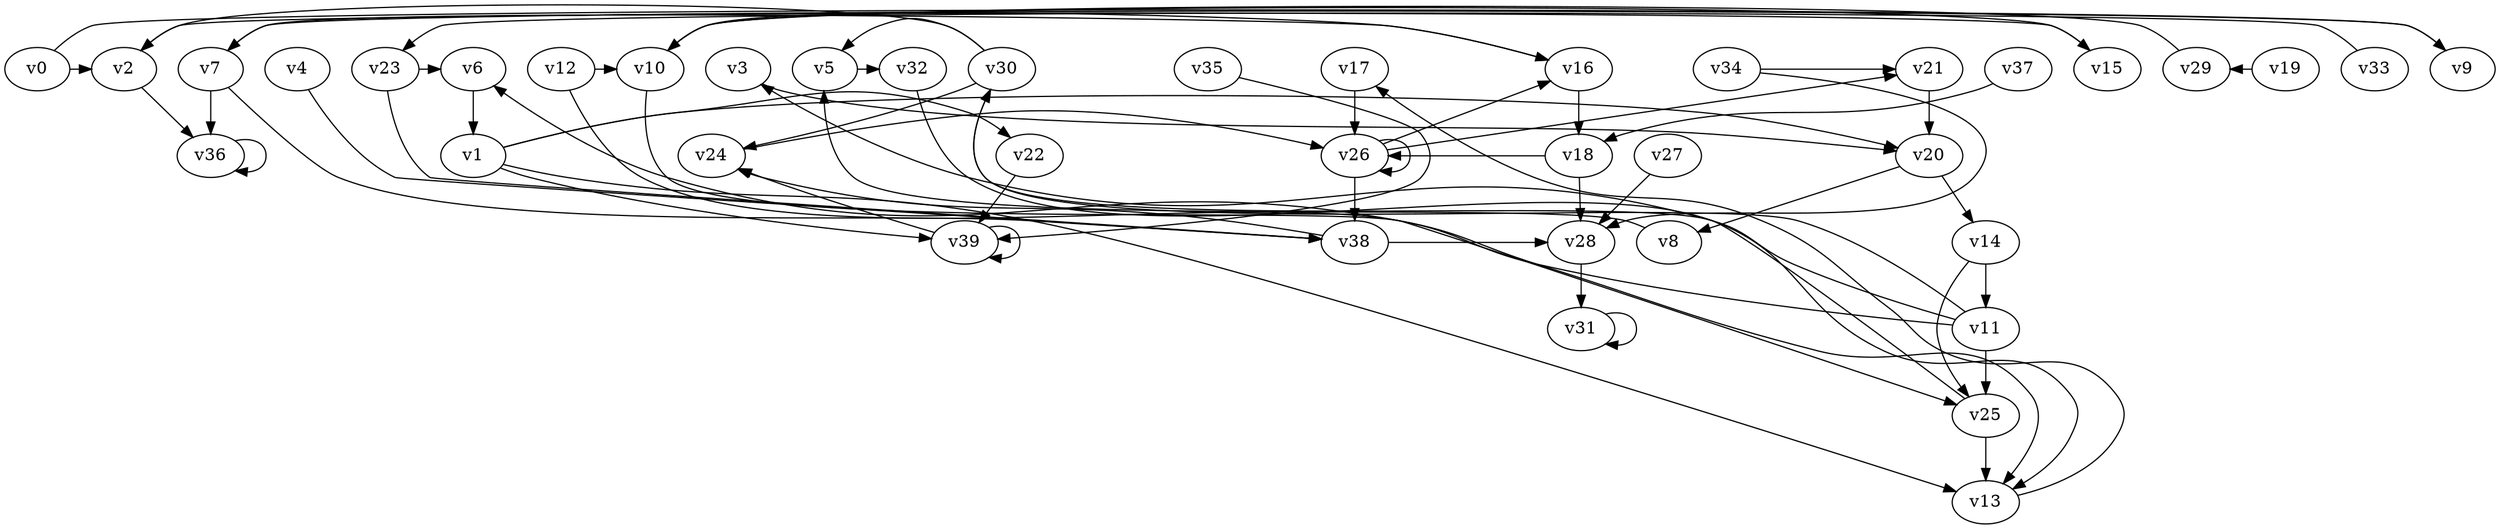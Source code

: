 // Benchmark game 60 - 40 vertices
digraph G {
    v0 [name="v0", player=1];
    v1 [name="v1", player=0];
    v2 [name="v2", player=0];
    v3 [name="v3", player=1];
    v4 [name="v4", player=1];
    v5 [name="v5", player=0, target=1];
    v6 [name="v6", player=0];
    v7 [name="v7", player=0];
    v8 [name="v8", player=1];
    v9 [name="v9", player=1];
    v10 [name="v10", player=0];
    v11 [name="v11", player=1, target=1];
    v12 [name="v12", player=1];
    v13 [name="v13", player=0];
    v14 [name="v14", player=1];
    v15 [name="v15", player=1, target=1];
    v16 [name="v16", player=0];
    v17 [name="v17", player=0];
    v18 [name="v18", player=1];
    v19 [name="v19", player=1];
    v20 [name="v20", player=1];
    v21 [name="v21", player=0];
    v22 [name="v22", player=1];
    v23 [name="v23", player=1];
    v24 [name="v24", player=1];
    v25 [name="v25", player=1, target=1];
    v26 [name="v26", player=1];
    v27 [name="v27", player=0];
    v28 [name="v28", player=1];
    v29 [name="v29", player=0];
    v30 [name="v30", player=1];
    v31 [name="v31", player=1];
    v32 [name="v32", player=1];
    v33 [name="v33", player=0];
    v34 [name="v34", player=1, target=1];
    v35 [name="v35", player=1];
    v36 [name="v36", player=1];
    v37 [name="v37", player=0];
    v38 [name="v38", player=0];
    v39 [name="v39", player=1, target=1];

    v0 -> v9 [constraint="time % 5 == 2"];
    v1 -> v22 [constraint="(time >= 4) && (time <= 23)"];
    v2 -> v36 [constraint="time == 2"];
    v3 -> v20 [constraint="time == 4"];
    v4 -> v38 [constraint="(time >= 2) && (time <= 21)"];
    v5 -> v32 [constraint="(time % 4 == 1) || (time % 4 == 1)"];
    v6 -> v1;
    v7 -> v16 [constraint="time >= 12"];
    v8 -> v5 [constraint="time >= 7"];
    v9 -> v7 [constraint="time >= 10"];
    v10 -> v16 [constraint="(time >= 9) && (time <= 18)"];
    v11 -> v3 [constraint="time == 15"];
    v12 -> v13 [constraint="time >= 7"];
    v13 -> v17 [constraint="time >= 13"];
    v14 -> v11;
    v15 -> v2 [constraint="time % 3 == 2"];
    v16 -> v18;
    v17 -> v26;
    v18 -> v26 [constraint="time % 4 == 2"];
    v19 -> v29 [constraint="time % 4 == 0"];
    v20 -> v14;
    v21 -> v20;
    v22 -> v39;
    v23 -> v38 [constraint="time >= 10"];
    v24 -> v26 [constraint="time % 4 == 3"];
    v25 -> v30 [constraint="time <= 5"];
    v26 -> v21 [constraint="time == 11"];
    v27 -> v28;
    v28 -> v31;
    v29 -> v10 [constraint="time % 4 == 3"];
    v30 -> v2 [constraint="time % 6 == 0"];
    v31 -> v31 [constraint="time % 4 == 0"];
    v32 -> v13 [constraint="time >= 9"];
    v33 -> v23 [constraint="time == 10"];
    v34 -> v28 [constraint="time % 2 == 0"];
    v35 -> v39 [constraint="time % 6 == 2"];
    v36 -> v36 [constraint="time == 0"];
    v37 -> v18 [constraint="time % 5 == 1"];
    v38 -> v24 [constraint="time <= 9"];
    v39 -> v24 [constraint="time % 2 == 0"];
    v25 -> v13;
    v7 -> v36;
    v10 -> v25 [constraint="time % 4 == 1"];
    v26 -> v38;
    v23 -> v6 [constraint="time % 4 == 3"];
    v14 -> v25 [constraint="time == 14"];
    v18 -> v28;
    v11 -> v25;
    v34 -> v21 [constraint="time >= 11"];
    v11 -> v6 [constraint="time == 20"];
    v26 -> v26 [constraint="time == 20"];
    v1 -> v39;
    v39 -> v39 [constraint="time % 2 == 1"];
    v1 -> v20 [constraint="time % 3 == 2"];
    v30 -> v5 [constraint="(time % 4 == 1) || (time % 5 == 2)"];
    v12 -> v10 [constraint="time == 7"];
    v11 -> v30 [constraint="time <= 11"];
    v20 -> v8;
    v1 -> v13 [constraint="time % 5 == 1"];
    v38 -> v28 [constraint="(time >= 8) && (time <= 23)"];
    v7 -> v38 [constraint="time >= 14"];
    v10 -> v15 [constraint="time == 2"];
    v0 -> v2 [constraint="time % 5 == 4"];
    v30 -> v24;
    v26 -> v16 [constraint="time <= 22"];
}
